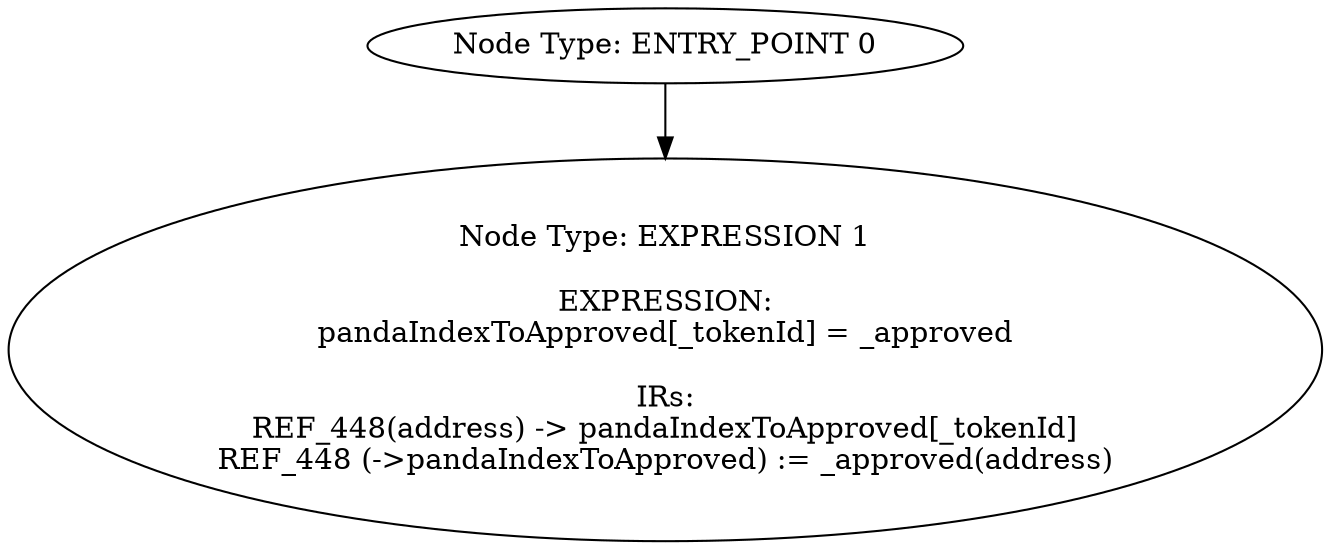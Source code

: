 digraph{
0[label="Node Type: ENTRY_POINT 0
"];
0->1;
1[label="Node Type: EXPRESSION 1

EXPRESSION:
pandaIndexToApproved[_tokenId] = _approved

IRs:
REF_448(address) -> pandaIndexToApproved[_tokenId]
REF_448 (->pandaIndexToApproved) := _approved(address)"];
}
